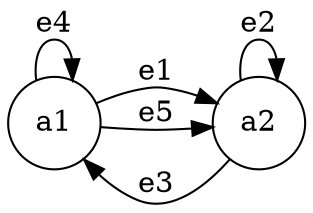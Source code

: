 digraph finite_state_machine {
rankdir=LR;
node [shape = circle];
a1->a2[label="e1"];
a2->a2[label="e2"];
a2->a1[label="e3"];
a1->a1[label="e4"];
a1->a2[label="e5"];
}
